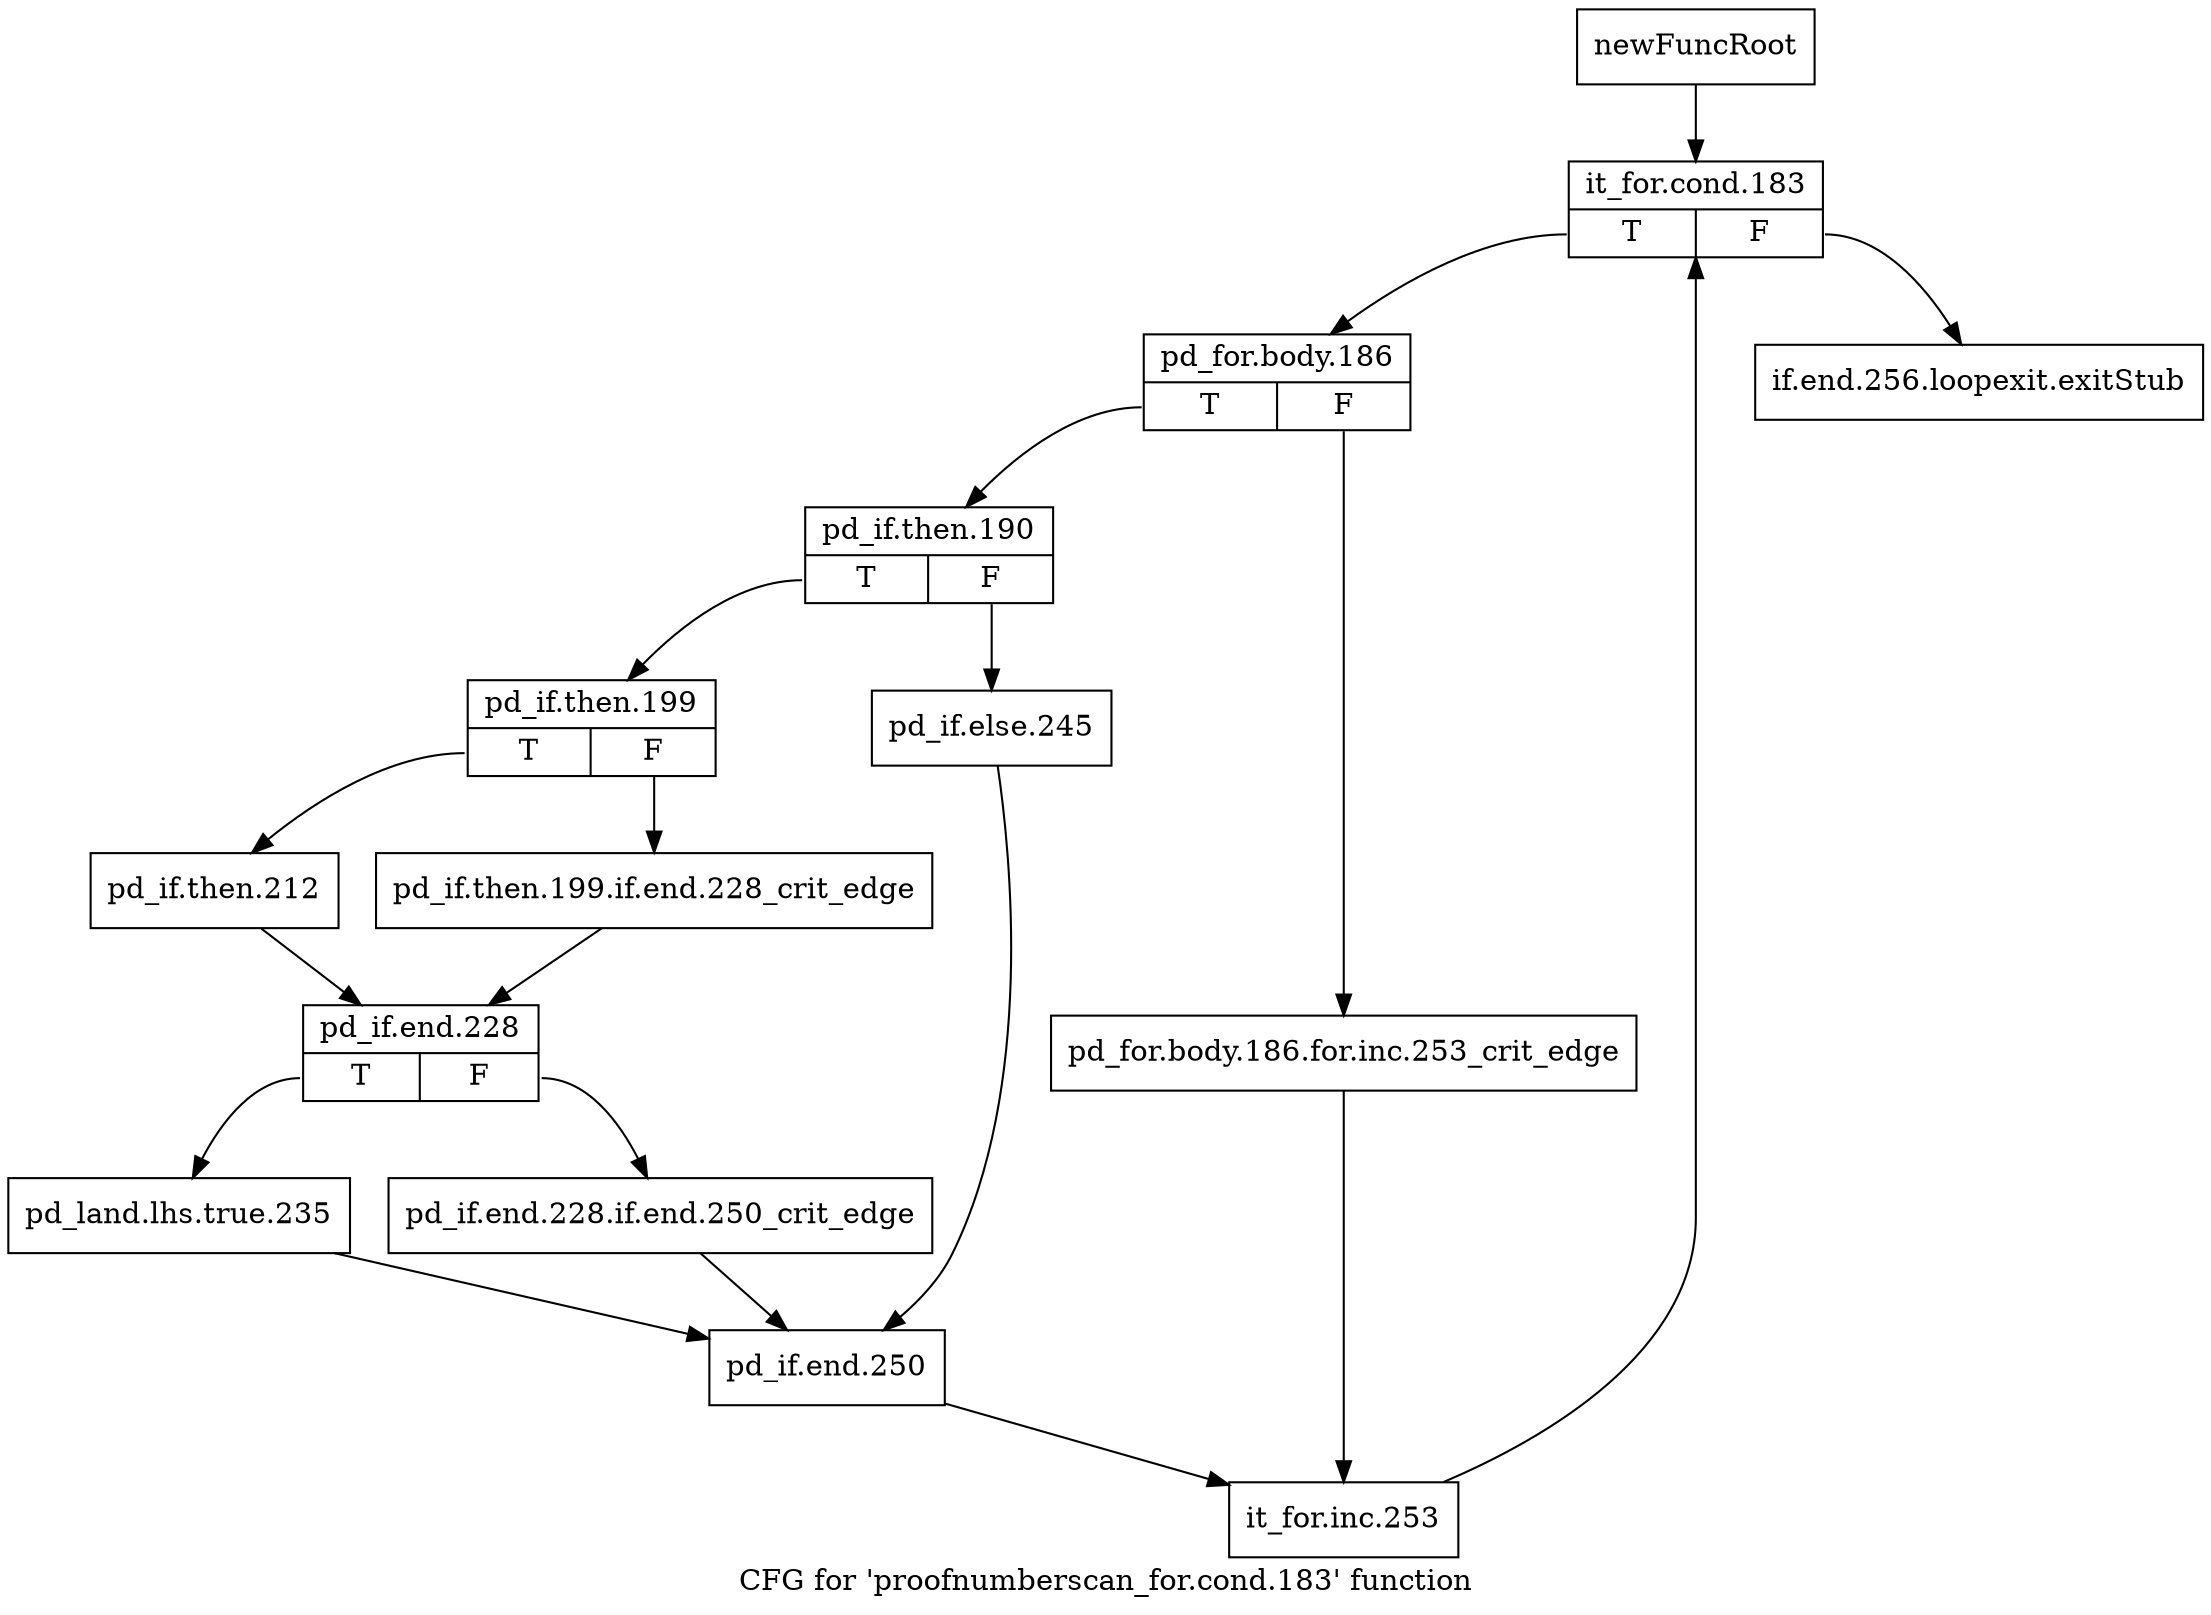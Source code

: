 digraph "CFG for 'proofnumberscan_for.cond.183' function" {
	label="CFG for 'proofnumberscan_for.cond.183' function";

	Node0xfc85f0 [shape=record,label="{newFuncRoot}"];
	Node0xfc85f0 -> Node0xfcaef0;
	Node0xfcaea0 [shape=record,label="{if.end.256.loopexit.exitStub}"];
	Node0xfcaef0 [shape=record,label="{it_for.cond.183|{<s0>T|<s1>F}}"];
	Node0xfcaef0:s0 -> Node0xfcaf40;
	Node0xfcaef0:s1 -> Node0xfcaea0;
	Node0xfcaf40 [shape=record,label="{pd_for.body.186|{<s0>T|<s1>F}}"];
	Node0xfcaf40:s0 -> Node0xfcafe0;
	Node0xfcaf40:s1 -> Node0xfcaf90;
	Node0xfcaf90 [shape=record,label="{pd_for.body.186.for.inc.253_crit_edge}"];
	Node0xfcaf90 -> Node0xfcb2b0;
	Node0xfcafe0 [shape=record,label="{pd_if.then.190|{<s0>T|<s1>F}}"];
	Node0xfcafe0:s0 -> Node0xfcb080;
	Node0xfcafe0:s1 -> Node0xfcb030;
	Node0xfcb030 [shape=record,label="{pd_if.else.245}"];
	Node0xfcb030 -> Node0xfcb260;
	Node0xfcb080 [shape=record,label="{pd_if.then.199|{<s0>T|<s1>F}}"];
	Node0xfcb080:s0 -> Node0xfcb120;
	Node0xfcb080:s1 -> Node0xfcb0d0;
	Node0xfcb0d0 [shape=record,label="{pd_if.then.199.if.end.228_crit_edge}"];
	Node0xfcb0d0 -> Node0xfcb170;
	Node0xfcb120 [shape=record,label="{pd_if.then.212}"];
	Node0xfcb120 -> Node0xfcb170;
	Node0xfcb170 [shape=record,label="{pd_if.end.228|{<s0>T|<s1>F}}"];
	Node0xfcb170:s0 -> Node0xfcb210;
	Node0xfcb170:s1 -> Node0xfcb1c0;
	Node0xfcb1c0 [shape=record,label="{pd_if.end.228.if.end.250_crit_edge}"];
	Node0xfcb1c0 -> Node0xfcb260;
	Node0xfcb210 [shape=record,label="{pd_land.lhs.true.235}"];
	Node0xfcb210 -> Node0xfcb260;
	Node0xfcb260 [shape=record,label="{pd_if.end.250}"];
	Node0xfcb260 -> Node0xfcb2b0;
	Node0xfcb2b0 [shape=record,label="{it_for.inc.253}"];
	Node0xfcb2b0 -> Node0xfcaef0;
}
